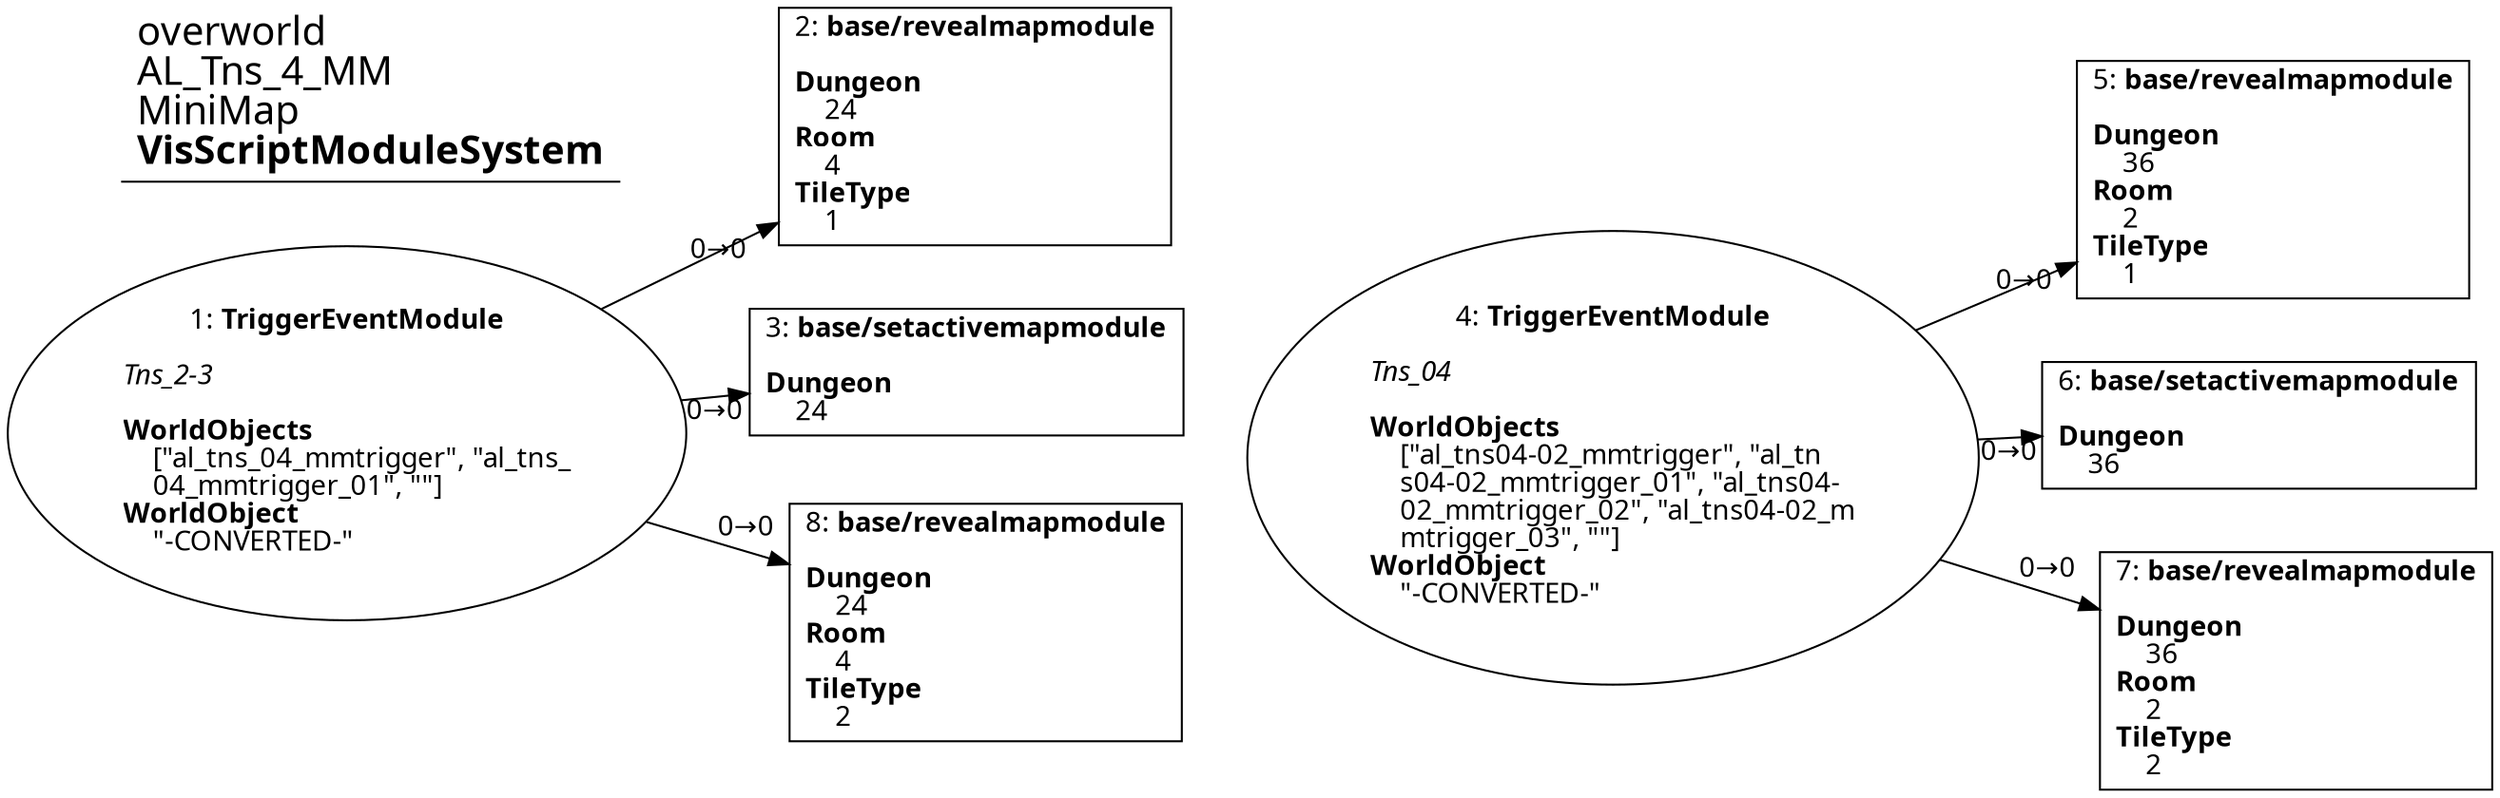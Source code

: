digraph {
    layout = fdp;
    overlap = prism;
    sep = "+16";
    splines = spline;

    node [ shape = box ];

    graph [ fontname = "Segoe UI" ];
    node [ fontname = "Segoe UI" ];
    edge [ fontname = "Segoe UI" ];

    1 [ label = <1: <b>TriggerEventModule</b><br/><br/><i>Tns_2-3<br align="left"/></i><br align="left"/><b>WorldObjects</b><br align="left"/>    [&quot;al_tns_04_mmtrigger&quot;, &quot;al_tns_<br align="left"/>    04_mmtrigger_01&quot;, &quot;&quot;]<br align="left"/><b>WorldObject</b><br align="left"/>    &quot;-CONVERTED-&quot;<br align="left"/>> ];
    1 [ shape = oval ]
    1 [ pos = "0.3,-0.21700001!" ];
    1 -> 2 [ label = "0→0" ];
    1 -> 3 [ label = "0→0" ];
    1 -> 8 [ label = "0→0" ];

    2 [ label = <2: <b>base/revealmapmodule</b><br/><br/><b>Dungeon</b><br align="left"/>    24<br align="left"/><b>Room</b><br align="left"/>    4<br align="left"/><b>TileType</b><br align="left"/>    1<br align="left"/>> ];
    2 [ pos = "0.619,-0.104!" ];

    3 [ label = <3: <b>base/setactivemapmodule</b><br/><br/><b>Dungeon</b><br align="left"/>    24<br align="left"/>> ];
    3 [ pos = "0.615,-0.21700001!" ];

    4 [ label = <4: <b>TriggerEventModule</b><br/><br/><i>Tns_04<br align="left"/></i><br align="left"/><b>WorldObjects</b><br align="left"/>    [&quot;al_tns04-02_mmtrigger&quot;, &quot;al_tn<br align="left"/>    s04-02_mmtrigger_01&quot;, &quot;al_tns04-<br align="left"/>    02_mmtrigger_02&quot;, &quot;al_tns04-02_m<br align="left"/>    mtrigger_03&quot;, &quot;&quot;]<br align="left"/><b>WorldObject</b><br align="left"/>    &quot;-CONVERTED-&quot;<br align="left"/>> ];
    4 [ shape = oval ]
    4 [ pos = "0.961,-0.256!" ];
    4 -> 5 [ label = "0→0" ];
    4 -> 6 [ label = "0→0" ];
    4 -> 7 [ label = "0→0" ];

    5 [ label = <5: <b>base/revealmapmodule</b><br/><br/><b>Dungeon</b><br align="left"/>    36<br align="left"/><b>Room</b><br align="left"/>    2<br align="left"/><b>TileType</b><br align="left"/>    1<br align="left"/>> ];
    5 [ pos = "1.2930001,-0.14600001!" ];

    6 [ label = <6: <b>base/setactivemapmodule</b><br/><br/><b>Dungeon</b><br align="left"/>    36<br align="left"/>> ];
    6 [ pos = "1.284,-0.256!" ];

    7 [ label = <7: <b>base/revealmapmodule</b><br/><br/><b>Dungeon</b><br align="left"/>    36<br align="left"/><b>Room</b><br align="left"/>    2<br align="left"/><b>TileType</b><br align="left"/>    2<br align="left"/>> ];
    7 [ pos = "1.2950001,-0.33!" ];

    8 [ label = <8: <b>base/revealmapmodule</b><br/><br/><b>Dungeon</b><br align="left"/>    24<br align="left"/><b>Room</b><br align="left"/>    4<br align="left"/><b>TileType</b><br align="left"/>    2<br align="left"/>> ];
    8 [ pos = "0.625,-0.29900002!" ];

    title [ pos = "0.29900002,-0.10300001!" ];
    title [ shape = underline ];
    title [ label = <<font point-size="20">overworld<br align="left"/>AL_Tns_4_MM<br align="left"/>MiniMap<br align="left"/><b>VisScriptModuleSystem</b><br align="left"/></font>> ];
}
